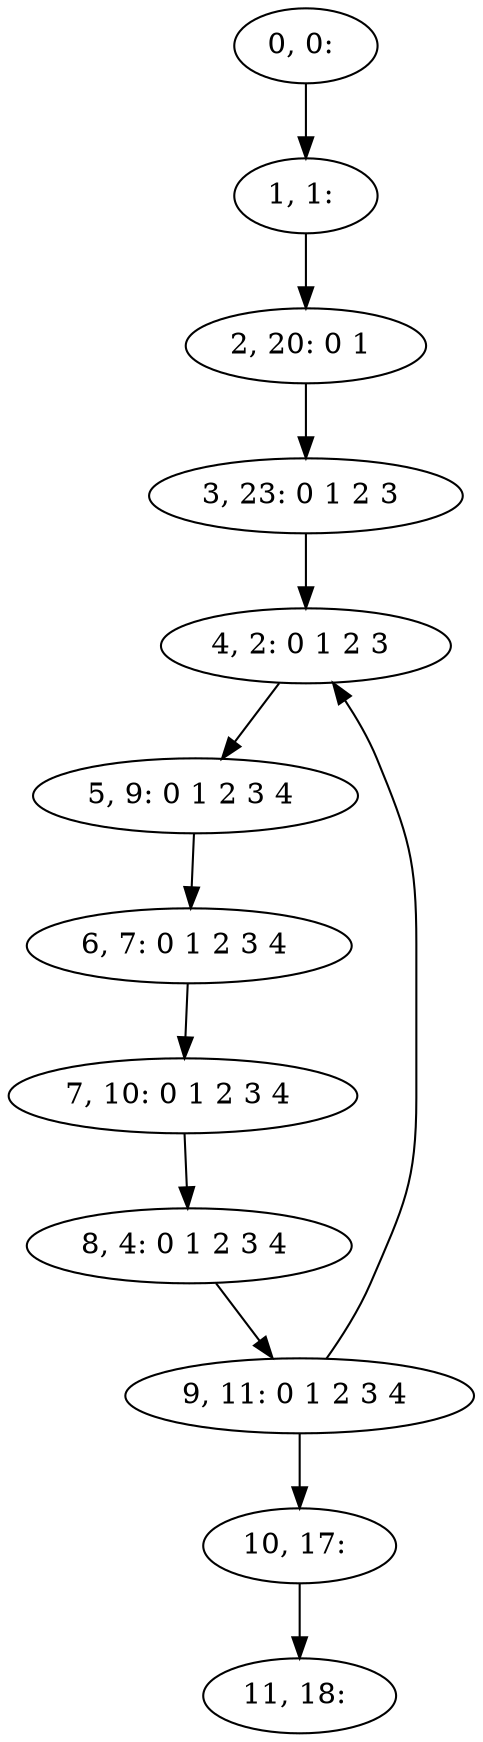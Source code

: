 digraph G {
0[label="0, 0: "];
1[label="1, 1: "];
2[label="2, 20: 0 1 "];
3[label="3, 23: 0 1 2 3 "];
4[label="4, 2: 0 1 2 3 "];
5[label="5, 9: 0 1 2 3 4 "];
6[label="6, 7: 0 1 2 3 4 "];
7[label="7, 10: 0 1 2 3 4 "];
8[label="8, 4: 0 1 2 3 4 "];
9[label="9, 11: 0 1 2 3 4 "];
10[label="10, 17: "];
11[label="11, 18: "];
0->1 ;
1->2 ;
2->3 ;
3->4 ;
4->5 ;
5->6 ;
6->7 ;
7->8 ;
8->9 ;
9->10 ;
9->4 ;
10->11 ;
}
